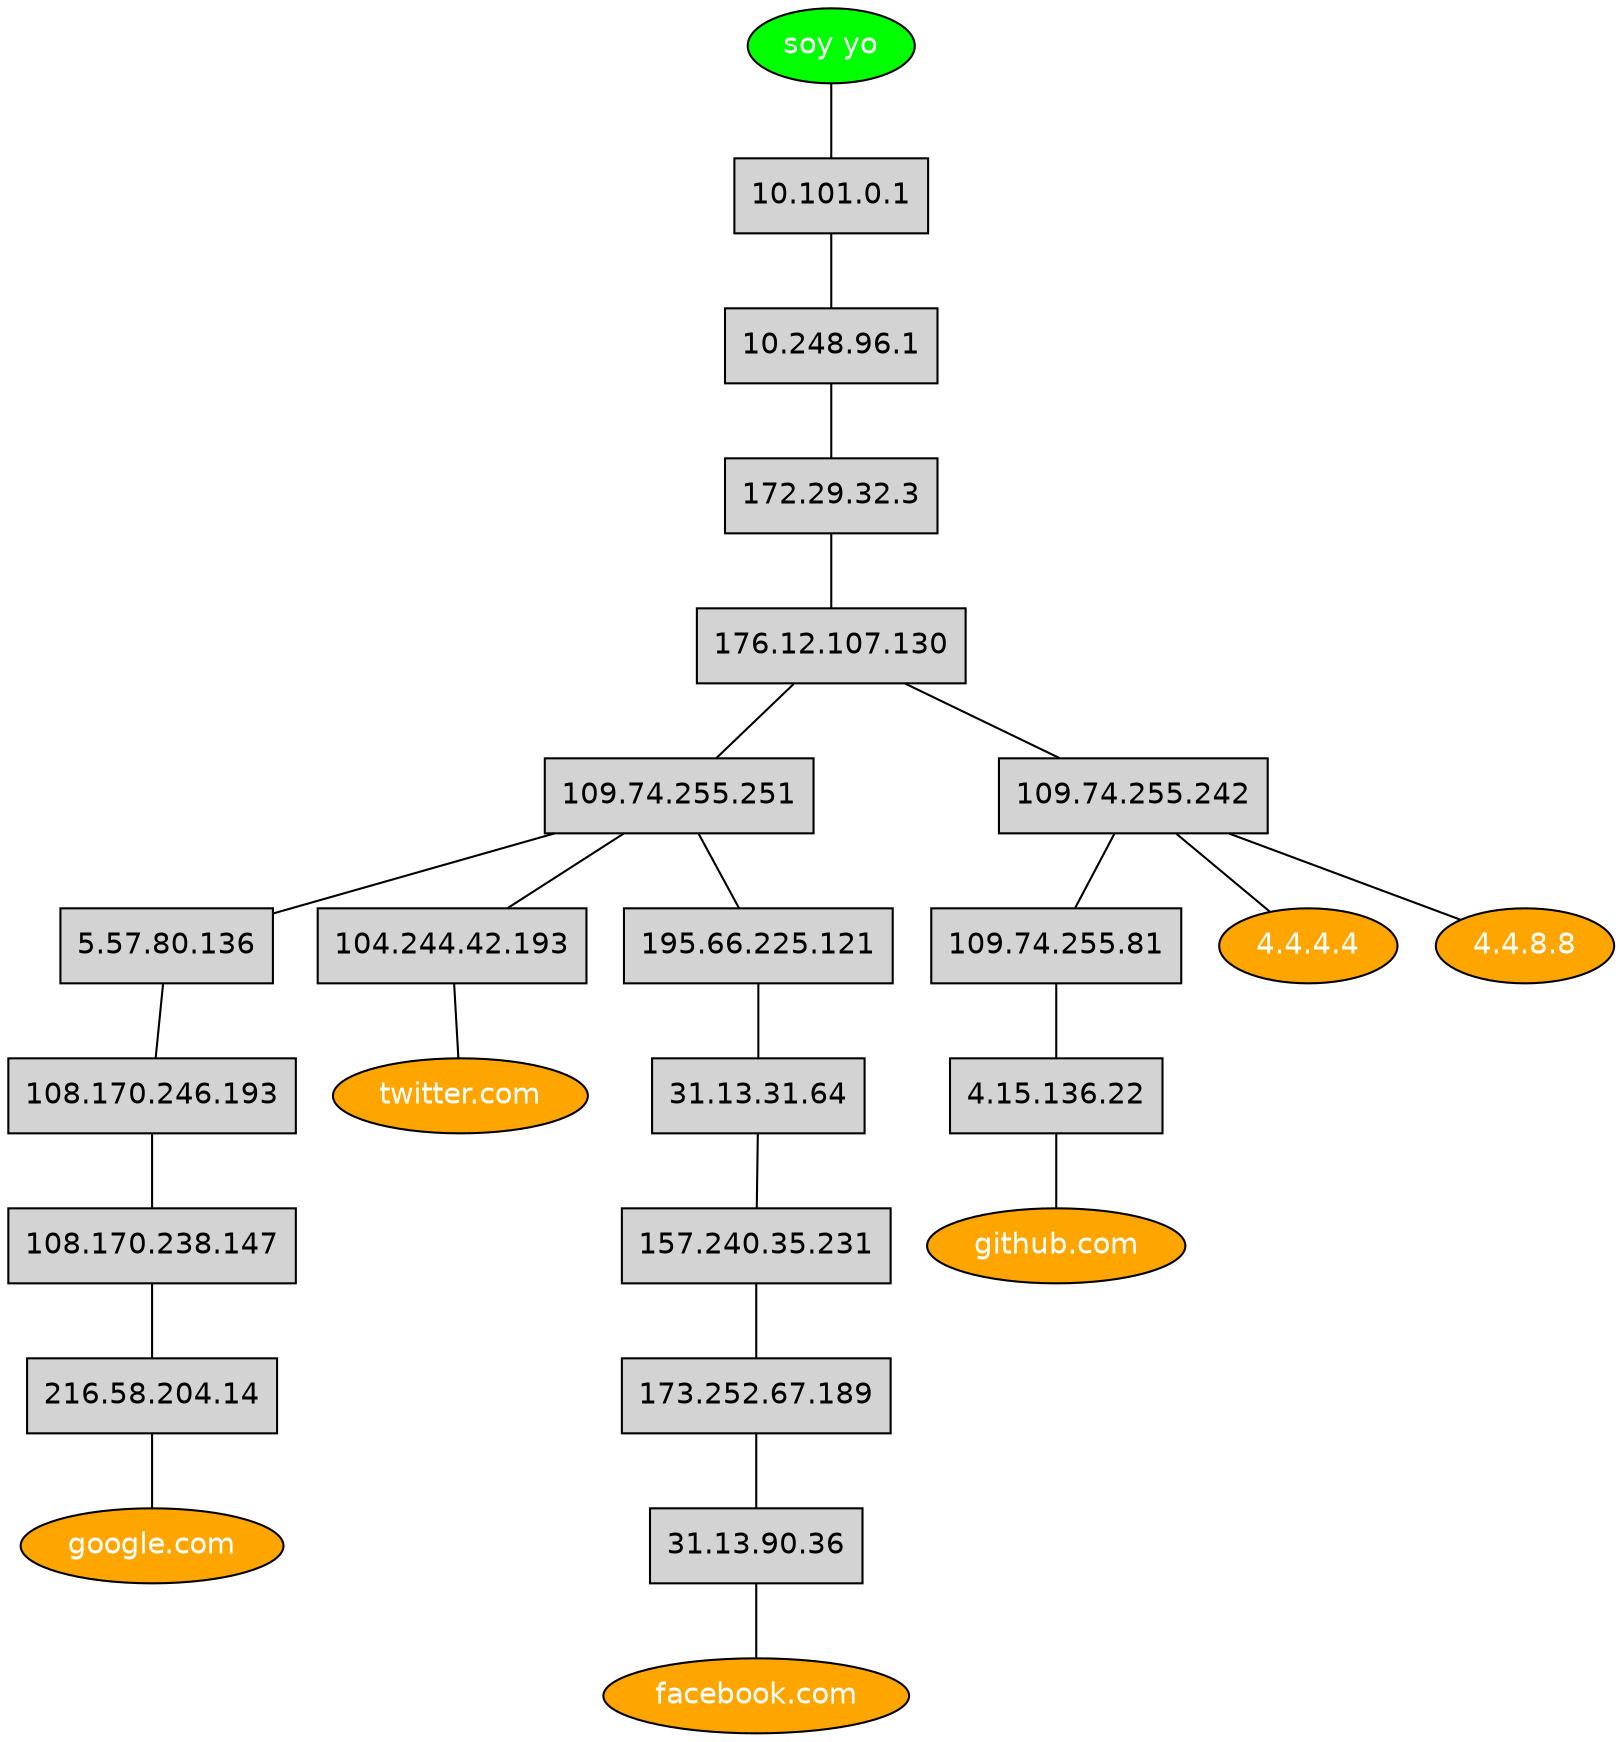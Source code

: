 strict graph {

  node [shape=rectangle style=filled fontname=helvetica]
  "soy yo" [fillcolor=green shape=oval fontcolor=white]

	"soy yo"--"10.101.0.1"--"10.248.96.1"--"172.29.32.3"--"176.12.107.130"--"109.74.255.251"--"5.57.80.136"--"108.170.246.193"--"108.170.238.147"--"216.58.204.14"--"google.com"
	"google.com" [fillcolor=orange shape=oval fontcolor=white]
	"soy yo"--"10.101.0.1"--"10.248.96.1"--"172.29.32.3"--"176.12.107.130"--"109.74.255.242"--"109.74.255.81"--"4.15.136.22"--"github.com"
	"github.com" [fillcolor=orange shape=oval fontcolor=white]
	"soy yo"--"10.101.0.1"--"10.248.96.1"--"172.29.32.3"--"176.12.107.130"--"109.74.255.251"--"104.244.42.193"--"twitter.com"
	"twitter.com" [fillcolor=orange shape=oval fontcolor=white]
	"soy yo"--"10.101.0.1"--"10.248.96.1"--"172.29.32.3"--"176.12.107.130"--"109.74.255.251"--"195.66.225.121"--"31.13.31.64"--"157.240.35.231"--"173.252.67.189"--"31.13.90.36"--"facebook.com"
	"facebook.com" [fillcolor=orange shape=oval fontcolor=white]
	"soy yo"--"10.101.0.1"--"10.248.96.1"--"172.29.32.3"--"176.12.107.130"--"109.74.255.242"--"4.4.4.4"
	"4.4.4.4" [fillcolor=orange shape=oval fontcolor=white]
	"soy yo"--"10.101.0.1"--"10.248.96.1"--"172.29.32.3"--"176.12.107.130"--"109.74.255.242"--"4.4.8.8"
	"4.4.8.8" [fillcolor=orange shape=oval fontcolor=white]
}
